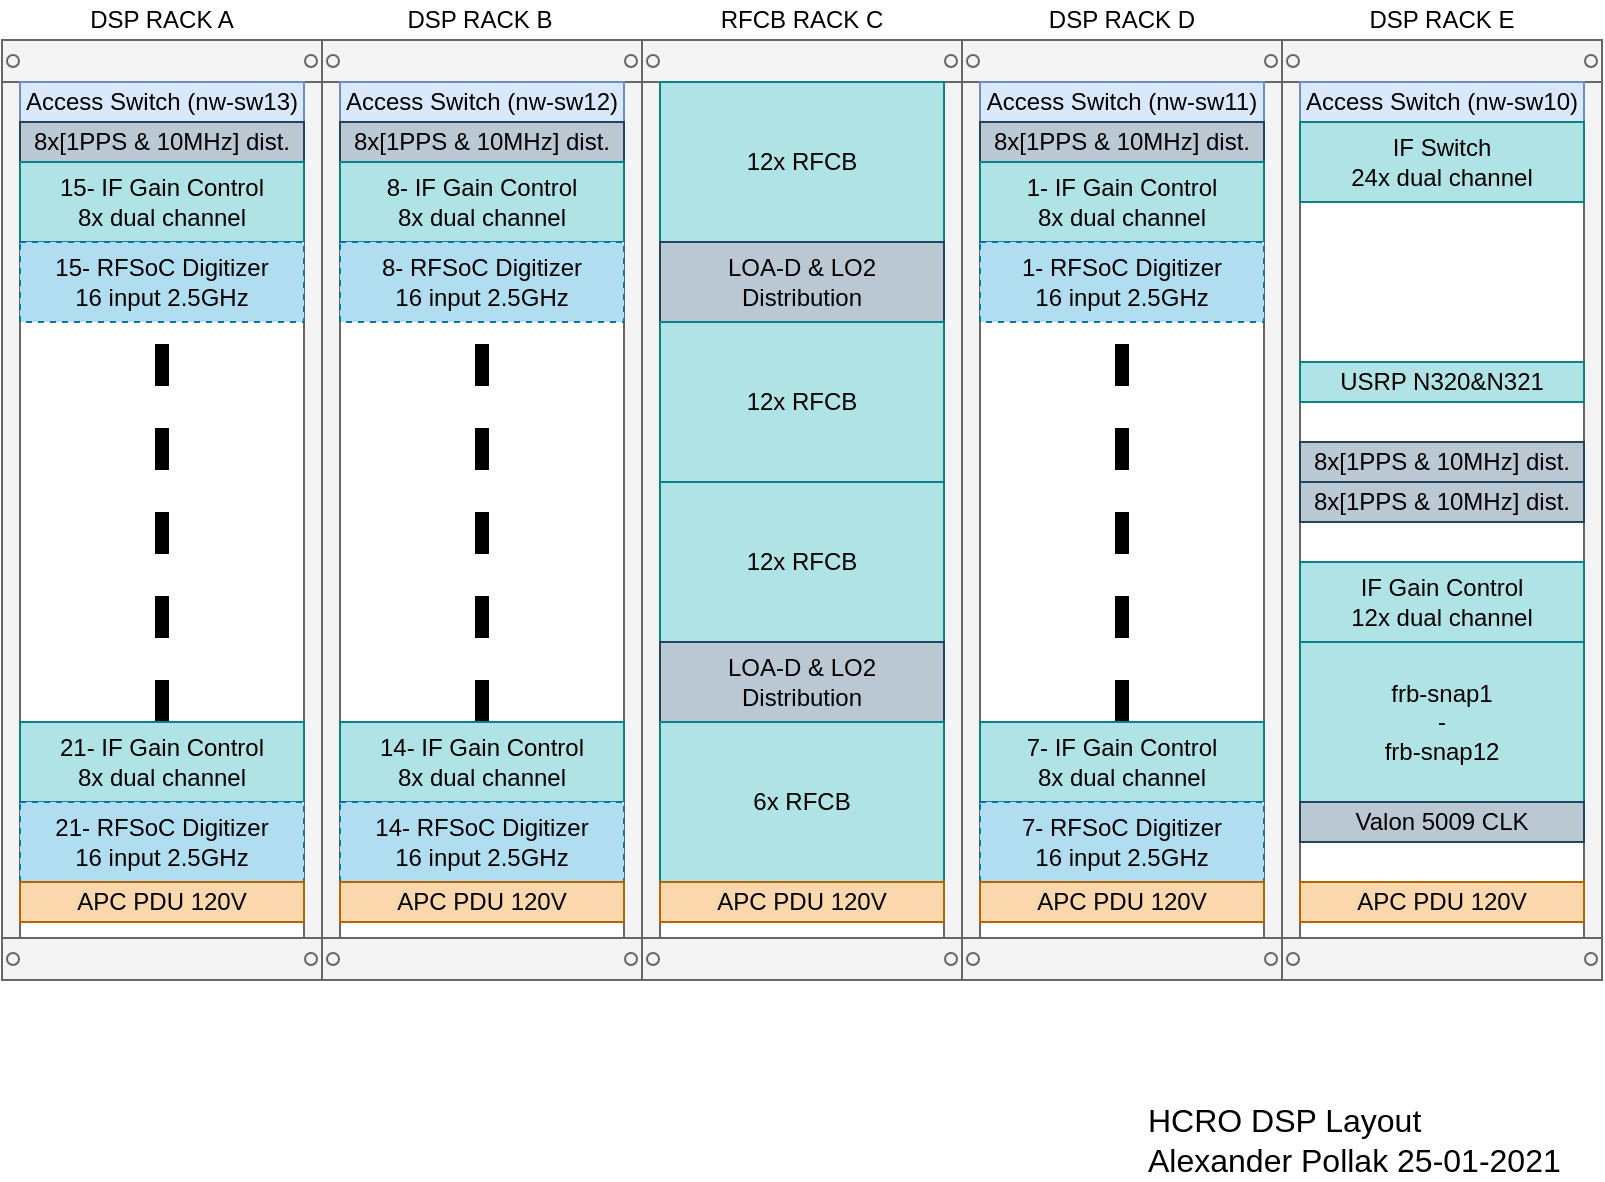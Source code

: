 <mxfile version="14.5.1" type="device"><diagram id="acVlcwg54Op8fTkylgdc" name="Page-1"><mxGraphModel dx="1106" dy="791" grid="1" gridSize="10" guides="1" tooltips="1" connect="1" arrows="1" fold="1" page="1" pageScale="1" pageWidth="800" pageHeight="600" math="0" shadow="0"><root><mxCell id="0"/><mxCell id="1" parent="0"/><mxCell id="Iebf_8mehRevrUUTyz5r-66" value="" style="strokeColor=#666666;html=1;verticalLabelPosition=bottom;labelBackgroundColor=#ffffff;verticalAlign=top;outlineConnect=0;shadow=0;dashed=0;shape=mxgraph.rackGeneral.container;fillColor2=#f4f4f4;container=1;collapsible=0;childLayout=rack;allowGaps=1;marginLeft=9;marginRight=9;marginTop=21;marginBottom=22;textColor=#666666;numDisp=off;align=left;" parent="1" vertex="1"><mxGeometry x="640" y="20" width="160" height="470" as="geometry"/></mxCell><mxCell id="mBvybPJC7nNsiqnIsDy3-5" value="Access Switch (nw-sw10)" style="rounded=0;whiteSpace=wrap;html=1;fillColor=#dae8fc;strokeColor=#6c8ebf;" parent="Iebf_8mehRevrUUTyz5r-66" vertex="1"><mxGeometry x="9" y="21" width="142" height="20" as="geometry"/></mxCell><mxCell id="DWd_plTyBkqdk6vd-ozh-3" value="IF Switch&lt;br&gt;24x dual channel" style="rounded=0;whiteSpace=wrap;html=1;fillColor=#b0e3e6;strokeColor=#0e8088;" vertex="1" parent="Iebf_8mehRevrUUTyz5r-66"><mxGeometry x="9" y="41" width="142" height="40" as="geometry"/></mxCell><mxCell id="mBvybPJC7nNsiqnIsDy3-30" value="USRP N320&amp;amp;N321" style="rounded=0;whiteSpace=wrap;html=1;fillColor=#b0e3e6;strokeColor=#0e8088;" parent="Iebf_8mehRevrUUTyz5r-66" vertex="1"><mxGeometry x="9" y="161" width="142" height="20" as="geometry"/></mxCell><mxCell id="DWd_plTyBkqdk6vd-ozh-1" value="8x[1PPS &amp;amp; 10MHz] dist." style="rounded=0;whiteSpace=wrap;html=1;fillColor=#bac8d3;strokeColor=#23445d;" vertex="1" parent="Iebf_8mehRevrUUTyz5r-66"><mxGeometry x="9" y="201" width="142" height="20" as="geometry"/></mxCell><mxCell id="mBvybPJC7nNsiqnIsDy3-35" value="8x[1PPS &amp;amp; 10MHz] dist." style="rounded=0;whiteSpace=wrap;html=1;fillColor=#bac8d3;strokeColor=#23445d;" parent="Iebf_8mehRevrUUTyz5r-66" vertex="1"><mxGeometry x="9" y="221" width="142" height="20" as="geometry"/></mxCell><mxCell id="mBvybPJC7nNsiqnIsDy3-32" value="IF Gain&amp;nbsp;Control&lt;br&gt;12x dual channel" style="rounded=0;whiteSpace=wrap;html=1;fillColor=#b0e3e6;strokeColor=#0e8088;" parent="Iebf_8mehRevrUUTyz5r-66" vertex="1"><mxGeometry x="9" y="261" width="142" height="40" as="geometry"/></mxCell><mxCell id="mBvybPJC7nNsiqnIsDy3-33" value="frb-snap1&lt;br&gt;-&lt;br&gt;frb-snap12" style="rounded=0;whiteSpace=wrap;html=1;fillColor=#b0e3e6;strokeColor=#0e8088;" parent="Iebf_8mehRevrUUTyz5r-66" vertex="1"><mxGeometry x="9" y="301" width="142" height="80" as="geometry"/></mxCell><mxCell id="mBvybPJC7nNsiqnIsDy3-31" value="Valon 5009 CLK" style="rounded=0;whiteSpace=wrap;html=1;fillColor=#bac8d3;strokeColor=#23445d;" parent="Iebf_8mehRevrUUTyz5r-66" vertex="1"><mxGeometry x="9" y="381" width="142" height="20" as="geometry"/></mxCell><mxCell id="mBvybPJC7nNsiqnIsDy3-34" value="APC PDU 120V" style="rounded=0;whiteSpace=wrap;html=1;fillColor=#fad7ac;strokeColor=#b46504;" parent="Iebf_8mehRevrUUTyz5r-66" vertex="1"><mxGeometry x="9" y="421" width="142" height="20" as="geometry"/></mxCell><mxCell id="Iebf_8mehRevrUUTyz5r-72" value="" style="strokeColor=#666666;html=1;verticalLabelPosition=bottom;labelBackgroundColor=#ffffff;verticalAlign=top;outlineConnect=0;shadow=0;dashed=0;shape=mxgraph.rackGeneral.container;fillColor2=#f4f4f4;container=1;collapsible=0;childLayout=rack;allowGaps=1;marginLeft=9;marginRight=9;marginTop=21;marginBottom=22;textColor=#666666;numDisp=off;align=left;" parent="1" vertex="1"><mxGeometry x="480" y="20" width="160" height="470" as="geometry"/></mxCell><mxCell id="mBvybPJC7nNsiqnIsDy3-4" value="Access Switch (nw-sw11)" style="rounded=0;whiteSpace=wrap;html=1;fillColor=#dae8fc;strokeColor=#6c8ebf;" parent="Iebf_8mehRevrUUTyz5r-72" vertex="1"><mxGeometry x="9" y="21" width="142" height="20" as="geometry"/></mxCell><mxCell id="mBvybPJC7nNsiqnIsDy3-36" value="8x[1PPS &amp;amp; 10MHz] dist." style="rounded=0;whiteSpace=wrap;html=1;fillColor=#bac8d3;strokeColor=#23445d;" parent="Iebf_8mehRevrUUTyz5r-72" vertex="1"><mxGeometry x="9" y="41" width="142" height="20" as="geometry"/></mxCell><mxCell id="mBvybPJC7nNsiqnIsDy3-2" value="1- IF Gain&amp;nbsp;Control&lt;br&gt;8x dual channel" style="rounded=0;whiteSpace=wrap;html=1;fillColor=#b0e3e6;strokeColor=#0e8088;" parent="Iebf_8mehRevrUUTyz5r-72" vertex="1"><mxGeometry x="9" y="61" width="142" height="40" as="geometry"/></mxCell><mxCell id="Iebf_8mehRevrUUTyz5r-146" value="1- RFSoC Digitizer&lt;br&gt;16 input 2.5GHz" style="rounded=0;whiteSpace=wrap;html=1;strokeColor=#10739e;dashed=1;fillColor=#b1ddf0;" parent="Iebf_8mehRevrUUTyz5r-72" vertex="1"><mxGeometry x="9" y="101" width="142" height="40" as="geometry"/></mxCell><mxCell id="mBvybPJC7nNsiqnIsDy3-13" value="" style="endArrow=none;dashed=1;html=1;entryX=0.5;entryY=1;entryDx=0;entryDy=0;exitX=0.5;exitY=0;exitDx=0;exitDy=0;strokeWidth=7;" parent="Iebf_8mehRevrUUTyz5r-72" source="mBvybPJC7nNsiqnIsDy3-7" target="Iebf_8mehRevrUUTyz5r-146" edge="1"><mxGeometry width="50" height="50" relative="1" as="geometry"><mxPoint x="50" y="240" as="sourcePoint"/><mxPoint x="100" y="190" as="targetPoint"/></mxGeometry></mxCell><mxCell id="mBvybPJC7nNsiqnIsDy3-7" value="7- IF Gain&amp;nbsp;Control&lt;br&gt;8x dual channel" style="rounded=0;whiteSpace=wrap;html=1;fillColor=#b0e3e6;strokeColor=#0e8088;" parent="Iebf_8mehRevrUUTyz5r-72" vertex="1"><mxGeometry x="9" y="341" width="142" height="40" as="geometry"/></mxCell><mxCell id="mBvybPJC7nNsiqnIsDy3-6" value="7- RFSoC Digitizer&lt;br&gt;16 input 2.5GHz" style="rounded=0;whiteSpace=wrap;html=1;strokeColor=#10739e;dashed=1;fillColor=#b1ddf0;" parent="Iebf_8mehRevrUUTyz5r-72" vertex="1"><mxGeometry x="9" y="381" width="142" height="40" as="geometry"/></mxCell><mxCell id="mBvybPJC7nNsiqnIsDy3-9" value="APC PDU 120V" style="rounded=0;whiteSpace=wrap;html=1;fillColor=#fad7ac;strokeColor=#b46504;" parent="Iebf_8mehRevrUUTyz5r-72" vertex="1"><mxGeometry x="9" y="421" width="142" height="20" as="geometry"/></mxCell><mxCell id="Iebf_8mehRevrUUTyz5r-76" value="" style="strokeColor=#666666;html=1;verticalLabelPosition=bottom;labelBackgroundColor=#ffffff;verticalAlign=top;outlineConnect=0;shadow=0;dashed=0;shape=mxgraph.rackGeneral.container;fillColor2=#f4f4f4;container=1;collapsible=0;childLayout=rack;allowGaps=1;marginLeft=9;marginRight=9;marginTop=21;marginBottom=22;textColor=#666666;numDisp=off;align=left;" parent="1" vertex="1"><mxGeometry x="320" y="20" width="160" height="470" as="geometry"/></mxCell><mxCell id="Iebf_8mehRevrUUTyz5r-138" value="12x RFCB" style="rounded=0;whiteSpace=wrap;html=1;fillColor=#b0e3e6;strokeColor=#0e8088;" parent="Iebf_8mehRevrUUTyz5r-76" vertex="1"><mxGeometry x="9" y="21" width="142" height="80" as="geometry"/></mxCell><mxCell id="Iebf_8mehRevrUUTyz5r-142" value="LOA-D &amp;amp; LO2&lt;br&gt;Distribution" style="rounded=0;whiteSpace=wrap;html=1;fillColor=#bac8d3;strokeColor=#23445d;" parent="Iebf_8mehRevrUUTyz5r-76" vertex="1"><mxGeometry x="9" y="101" width="142" height="40" as="geometry"/></mxCell><mxCell id="Iebf_8mehRevrUUTyz5r-140" value="12x RFCB" style="rounded=0;whiteSpace=wrap;html=1;fillColor=#b0e3e6;strokeColor=#0e8088;" parent="Iebf_8mehRevrUUTyz5r-76" vertex="1"><mxGeometry x="9" y="141" width="142" height="80" as="geometry"/></mxCell><mxCell id="Iebf_8mehRevrUUTyz5r-141" value="12x RFCB" style="rounded=0;whiteSpace=wrap;html=1;fillColor=#b0e3e6;strokeColor=#0e8088;" parent="Iebf_8mehRevrUUTyz5r-76" vertex="1"><mxGeometry x="9" y="221" width="142" height="80" as="geometry"/></mxCell><mxCell id="Iebf_8mehRevrUUTyz5r-144" value="LOA-D &amp;amp; LO2&lt;br&gt;Distribution" style="rounded=0;whiteSpace=wrap;html=1;fillColor=#bac8d3;strokeColor=#23445d;" parent="Iebf_8mehRevrUUTyz5r-76" vertex="1"><mxGeometry x="9" y="301" width="142" height="40" as="geometry"/></mxCell><mxCell id="Iebf_8mehRevrUUTyz5r-143" value="6x RFCB" style="rounded=0;whiteSpace=wrap;html=1;fillColor=#b0e3e6;strokeColor=#0e8088;" parent="Iebf_8mehRevrUUTyz5r-76" vertex="1"><mxGeometry x="9" y="341" width="142" height="80" as="geometry"/></mxCell><mxCell id="mBvybPJC7nNsiqnIsDy3-8" value="APC PDU 120V" style="rounded=0;whiteSpace=wrap;html=1;fillColor=#fad7ac;strokeColor=#b46504;" parent="Iebf_8mehRevrUUTyz5r-76" vertex="1"><mxGeometry x="9" y="421" width="142" height="20" as="geometry"/></mxCell><mxCell id="Iebf_8mehRevrUUTyz5r-106" value="DSP RACK A" style="text;html=1;strokeColor=none;fillColor=none;align=center;verticalAlign=middle;whiteSpace=wrap;rounded=0;" parent="1" vertex="1"><mxGeometry x="9" width="142" height="20" as="geometry"/></mxCell><mxCell id="Iebf_8mehRevrUUTyz5r-107" value="DSP RACK B" style="text;html=1;strokeColor=none;fillColor=none;align=center;verticalAlign=middle;whiteSpace=wrap;rounded=0;" parent="1" vertex="1"><mxGeometry x="168" width="142" height="20" as="geometry"/></mxCell><mxCell id="Iebf_8mehRevrUUTyz5r-108" value="RFCB RACK C" style="text;html=1;strokeColor=none;fillColor=none;align=center;verticalAlign=middle;whiteSpace=wrap;rounded=0;" parent="1" vertex="1"><mxGeometry x="329" width="142" height="20" as="geometry"/></mxCell><mxCell id="Iebf_8mehRevrUUTyz5r-109" value="DSP RACK D" style="text;html=1;strokeColor=none;fillColor=none;align=center;verticalAlign=middle;whiteSpace=wrap;rounded=0;" parent="1" vertex="1"><mxGeometry x="489" width="142" height="20" as="geometry"/></mxCell><mxCell id="Iebf_8mehRevrUUTyz5r-110" value="DSP RACK E" style="text;html=1;strokeColor=none;fillColor=none;align=center;verticalAlign=middle;whiteSpace=wrap;rounded=0;" parent="1" vertex="1"><mxGeometry x="649" width="142" height="20" as="geometry"/></mxCell><mxCell id="IExUA-68LBxBtt5mKUsF-1" value="HCRO DSP Layout&lt;br&gt;Alexander Pollak 25-01-2021" style="text;html=1;align=left;verticalAlign=middle;resizable=0;points=[];autosize=1;fontSize=16;" parent="1" vertex="1"><mxGeometry x="571" y="550" width="220" height="40" as="geometry"/></mxCell><mxCell id="mBvybPJC7nNsiqnIsDy3-14" value="" style="strokeColor=#666666;html=1;verticalLabelPosition=bottom;labelBackgroundColor=#ffffff;verticalAlign=top;outlineConnect=0;shadow=0;dashed=0;shape=mxgraph.rackGeneral.container;fillColor2=#f4f4f4;container=1;collapsible=0;childLayout=rack;allowGaps=1;marginLeft=9;marginRight=9;marginTop=21;marginBottom=22;textColor=#666666;numDisp=off;align=left;" parent="1" vertex="1"><mxGeometry x="160" y="20" width="160" height="470" as="geometry"/></mxCell><mxCell id="mBvybPJC7nNsiqnIsDy3-15" value="Access Switch (nw-sw12)" style="rounded=0;whiteSpace=wrap;html=1;fillColor=#dae8fc;strokeColor=#6c8ebf;" parent="mBvybPJC7nNsiqnIsDy3-14" vertex="1"><mxGeometry x="9" y="21" width="142" height="20" as="geometry"/></mxCell><mxCell id="mBvybPJC7nNsiqnIsDy3-37" value="8x[1PPS &amp;amp; 10MHz] dist." style="rounded=0;whiteSpace=wrap;html=1;fillColor=#bac8d3;strokeColor=#23445d;" parent="mBvybPJC7nNsiqnIsDy3-14" vertex="1"><mxGeometry x="9" y="41" width="142" height="20" as="geometry"/></mxCell><mxCell id="mBvybPJC7nNsiqnIsDy3-16" value="8- IF Gain&amp;nbsp;Control&lt;br&gt;8x dual channel" style="rounded=0;whiteSpace=wrap;html=1;fillColor=#b0e3e6;strokeColor=#0e8088;" parent="mBvybPJC7nNsiqnIsDy3-14" vertex="1"><mxGeometry x="9" y="61" width="142" height="40" as="geometry"/></mxCell><mxCell id="mBvybPJC7nNsiqnIsDy3-17" value="8- RFSoC Digitizer&lt;br&gt;16 input 2.5GHz" style="rounded=0;whiteSpace=wrap;html=1;strokeColor=#10739e;dashed=1;fillColor=#b1ddf0;" parent="mBvybPJC7nNsiqnIsDy3-14" vertex="1"><mxGeometry x="9" y="101" width="142" height="40" as="geometry"/></mxCell><mxCell id="mBvybPJC7nNsiqnIsDy3-18" value="" style="endArrow=none;dashed=1;html=1;entryX=0.5;entryY=1;entryDx=0;entryDy=0;exitX=0.5;exitY=0;exitDx=0;exitDy=0;strokeWidth=7;" parent="mBvybPJC7nNsiqnIsDy3-14" source="mBvybPJC7nNsiqnIsDy3-19" target="mBvybPJC7nNsiqnIsDy3-17" edge="1"><mxGeometry width="50" height="50" relative="1" as="geometry"><mxPoint x="50" y="240" as="sourcePoint"/><mxPoint x="100" y="190" as="targetPoint"/></mxGeometry></mxCell><mxCell id="mBvybPJC7nNsiqnIsDy3-19" value="14- IF Gain&amp;nbsp;Control&lt;br&gt;8x dual channel" style="rounded=0;whiteSpace=wrap;html=1;fillColor=#b0e3e6;strokeColor=#0e8088;" parent="mBvybPJC7nNsiqnIsDy3-14" vertex="1"><mxGeometry x="9" y="341" width="142" height="40" as="geometry"/></mxCell><mxCell id="mBvybPJC7nNsiqnIsDy3-20" value="14- RFSoC Digitizer&lt;br&gt;16 input 2.5GHz" style="rounded=0;whiteSpace=wrap;html=1;strokeColor=#10739e;dashed=1;fillColor=#b1ddf0;" parent="mBvybPJC7nNsiqnIsDy3-14" vertex="1"><mxGeometry x="9" y="381" width="142" height="40" as="geometry"/></mxCell><mxCell id="mBvybPJC7nNsiqnIsDy3-21" value="APC PDU 120V" style="rounded=0;whiteSpace=wrap;html=1;fillColor=#fad7ac;strokeColor=#b46504;" parent="mBvybPJC7nNsiqnIsDy3-14" vertex="1"><mxGeometry x="9" y="421" width="142" height="20" as="geometry"/></mxCell><mxCell id="mBvybPJC7nNsiqnIsDy3-22" value="" style="strokeColor=#666666;html=1;verticalLabelPosition=bottom;labelBackgroundColor=#ffffff;verticalAlign=top;outlineConnect=0;shadow=0;dashed=0;shape=mxgraph.rackGeneral.container;fillColor2=#f4f4f4;container=1;collapsible=0;childLayout=rack;allowGaps=1;marginLeft=9;marginRight=9;marginTop=21;marginBottom=22;textColor=#666666;numDisp=off;align=left;" parent="1" vertex="1"><mxGeometry y="20" width="160" height="470" as="geometry"/></mxCell><mxCell id="mBvybPJC7nNsiqnIsDy3-23" value="Access Switch (nw-sw13)" style="rounded=0;whiteSpace=wrap;html=1;fillColor=#dae8fc;strokeColor=#6c8ebf;" parent="mBvybPJC7nNsiqnIsDy3-22" vertex="1"><mxGeometry x="9" y="21" width="142" height="20" as="geometry"/></mxCell><mxCell id="mBvybPJC7nNsiqnIsDy3-38" value="8x[1PPS &amp;amp; 10MHz] dist." style="rounded=0;whiteSpace=wrap;html=1;fillColor=#bac8d3;strokeColor=#23445d;" parent="mBvybPJC7nNsiqnIsDy3-22" vertex="1"><mxGeometry x="9" y="41" width="142" height="20" as="geometry"/></mxCell><mxCell id="mBvybPJC7nNsiqnIsDy3-24" value="15- IF Gain&amp;nbsp;Control&lt;br&gt;8x dual channel" style="rounded=0;whiteSpace=wrap;html=1;fillColor=#b0e3e6;strokeColor=#0e8088;" parent="mBvybPJC7nNsiqnIsDy3-22" vertex="1"><mxGeometry x="9" y="61" width="142" height="40" as="geometry"/></mxCell><mxCell id="mBvybPJC7nNsiqnIsDy3-25" value="15- RFSoC Digitizer&lt;br&gt;16 input 2.5GHz" style="rounded=0;whiteSpace=wrap;html=1;strokeColor=#10739e;dashed=1;fillColor=#b1ddf0;" parent="mBvybPJC7nNsiqnIsDy3-22" vertex="1"><mxGeometry x="9" y="101" width="142" height="40" as="geometry"/></mxCell><mxCell id="mBvybPJC7nNsiqnIsDy3-26" value="" style="endArrow=none;dashed=1;html=1;entryX=0.5;entryY=1;entryDx=0;entryDy=0;exitX=0.5;exitY=0;exitDx=0;exitDy=0;strokeWidth=7;" parent="mBvybPJC7nNsiqnIsDy3-22" source="mBvybPJC7nNsiqnIsDy3-27" target="mBvybPJC7nNsiqnIsDy3-25" edge="1"><mxGeometry width="50" height="50" relative="1" as="geometry"><mxPoint x="50" y="240" as="sourcePoint"/><mxPoint x="100" y="190" as="targetPoint"/></mxGeometry></mxCell><mxCell id="mBvybPJC7nNsiqnIsDy3-27" value="21- IF Gain&amp;nbsp;Control&lt;br&gt;8x dual channel" style="rounded=0;whiteSpace=wrap;html=1;fillColor=#b0e3e6;strokeColor=#0e8088;" parent="mBvybPJC7nNsiqnIsDy3-22" vertex="1"><mxGeometry x="9" y="341" width="142" height="40" as="geometry"/></mxCell><mxCell id="mBvybPJC7nNsiqnIsDy3-28" value="21- RFSoC Digitizer&lt;br&gt;16 input 2.5GHz" style="rounded=0;whiteSpace=wrap;html=1;strokeColor=#10739e;dashed=1;fillColor=#b1ddf0;" parent="mBvybPJC7nNsiqnIsDy3-22" vertex="1"><mxGeometry x="9" y="381" width="142" height="40" as="geometry"/></mxCell><mxCell id="mBvybPJC7nNsiqnIsDy3-29" value="APC PDU 120V" style="rounded=0;whiteSpace=wrap;html=1;fillColor=#fad7ac;strokeColor=#b46504;" parent="mBvybPJC7nNsiqnIsDy3-22" vertex="1"><mxGeometry x="9" y="421" width="142" height="20" as="geometry"/></mxCell></root></mxGraphModel></diagram></mxfile>